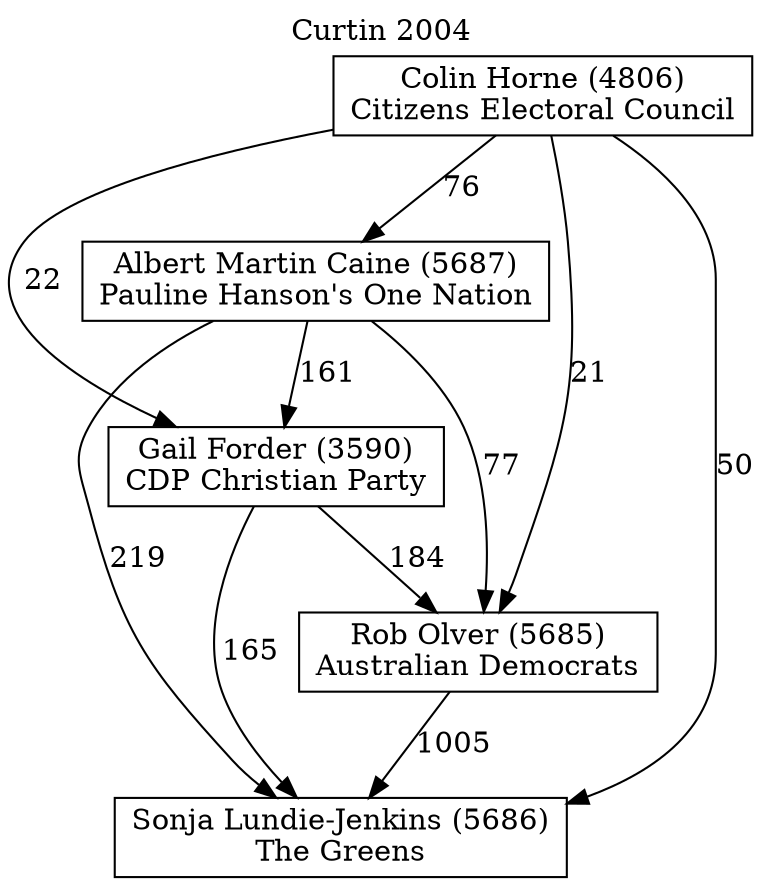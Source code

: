 // House preference flow
digraph "Sonja Lundie-Jenkins (5686)_Curtin_2004" {
	graph [label="Curtin 2004" labelloc=t mclimit=10]
	node [shape=box]
	"Sonja Lundie-Jenkins (5686)" [label="Sonja Lundie-Jenkins (5686)
The Greens"]
	"Rob Olver (5685)" [label="Rob Olver (5685)
Australian Democrats"]
	"Gail Forder (3590)" [label="Gail Forder (3590)
CDP Christian Party"]
	"Albert Martin Caine (5687)" [label="Albert Martin Caine (5687)
Pauline Hanson's One Nation"]
	"Colin Horne (4806)" [label="Colin Horne (4806)
Citizens Electoral Council"]
	"Sonja Lundie-Jenkins (5686)" [label="Sonja Lundie-Jenkins (5686)
The Greens"]
	"Gail Forder (3590)" [label="Gail Forder (3590)
CDP Christian Party"]
	"Albert Martin Caine (5687)" [label="Albert Martin Caine (5687)
Pauline Hanson's One Nation"]
	"Colin Horne (4806)" [label="Colin Horne (4806)
Citizens Electoral Council"]
	"Sonja Lundie-Jenkins (5686)" [label="Sonja Lundie-Jenkins (5686)
The Greens"]
	"Albert Martin Caine (5687)" [label="Albert Martin Caine (5687)
Pauline Hanson's One Nation"]
	"Colin Horne (4806)" [label="Colin Horne (4806)
Citizens Electoral Council"]
	"Sonja Lundie-Jenkins (5686)" [label="Sonja Lundie-Jenkins (5686)
The Greens"]
	"Colin Horne (4806)" [label="Colin Horne (4806)
Citizens Electoral Council"]
	"Colin Horne (4806)" [label="Colin Horne (4806)
Citizens Electoral Council"]
	"Albert Martin Caine (5687)" [label="Albert Martin Caine (5687)
Pauline Hanson's One Nation"]
	"Colin Horne (4806)" [label="Colin Horne (4806)
Citizens Electoral Council"]
	"Colin Horne (4806)" [label="Colin Horne (4806)
Citizens Electoral Council"]
	"Gail Forder (3590)" [label="Gail Forder (3590)
CDP Christian Party"]
	"Albert Martin Caine (5687)" [label="Albert Martin Caine (5687)
Pauline Hanson's One Nation"]
	"Colin Horne (4806)" [label="Colin Horne (4806)
Citizens Electoral Council"]
	"Gail Forder (3590)" [label="Gail Forder (3590)
CDP Christian Party"]
	"Colin Horne (4806)" [label="Colin Horne (4806)
Citizens Electoral Council"]
	"Colin Horne (4806)" [label="Colin Horne (4806)
Citizens Electoral Council"]
	"Albert Martin Caine (5687)" [label="Albert Martin Caine (5687)
Pauline Hanson's One Nation"]
	"Colin Horne (4806)" [label="Colin Horne (4806)
Citizens Electoral Council"]
	"Colin Horne (4806)" [label="Colin Horne (4806)
Citizens Electoral Council"]
	"Rob Olver (5685)" [label="Rob Olver (5685)
Australian Democrats"]
	"Gail Forder (3590)" [label="Gail Forder (3590)
CDP Christian Party"]
	"Albert Martin Caine (5687)" [label="Albert Martin Caine (5687)
Pauline Hanson's One Nation"]
	"Colin Horne (4806)" [label="Colin Horne (4806)
Citizens Electoral Council"]
	"Rob Olver (5685)" [label="Rob Olver (5685)
Australian Democrats"]
	"Albert Martin Caine (5687)" [label="Albert Martin Caine (5687)
Pauline Hanson's One Nation"]
	"Colin Horne (4806)" [label="Colin Horne (4806)
Citizens Electoral Council"]
	"Rob Olver (5685)" [label="Rob Olver (5685)
Australian Democrats"]
	"Colin Horne (4806)" [label="Colin Horne (4806)
Citizens Electoral Council"]
	"Colin Horne (4806)" [label="Colin Horne (4806)
Citizens Electoral Council"]
	"Albert Martin Caine (5687)" [label="Albert Martin Caine (5687)
Pauline Hanson's One Nation"]
	"Colin Horne (4806)" [label="Colin Horne (4806)
Citizens Electoral Council"]
	"Colin Horne (4806)" [label="Colin Horne (4806)
Citizens Electoral Council"]
	"Gail Forder (3590)" [label="Gail Forder (3590)
CDP Christian Party"]
	"Albert Martin Caine (5687)" [label="Albert Martin Caine (5687)
Pauline Hanson's One Nation"]
	"Colin Horne (4806)" [label="Colin Horne (4806)
Citizens Electoral Council"]
	"Gail Forder (3590)" [label="Gail Forder (3590)
CDP Christian Party"]
	"Colin Horne (4806)" [label="Colin Horne (4806)
Citizens Electoral Council"]
	"Colin Horne (4806)" [label="Colin Horne (4806)
Citizens Electoral Council"]
	"Albert Martin Caine (5687)" [label="Albert Martin Caine (5687)
Pauline Hanson's One Nation"]
	"Colin Horne (4806)" [label="Colin Horne (4806)
Citizens Electoral Council"]
	"Colin Horne (4806)" [label="Colin Horne (4806)
Citizens Electoral Council"]
	"Rob Olver (5685)" -> "Sonja Lundie-Jenkins (5686)" [label=1005]
	"Gail Forder (3590)" -> "Rob Olver (5685)" [label=184]
	"Albert Martin Caine (5687)" -> "Gail Forder (3590)" [label=161]
	"Colin Horne (4806)" -> "Albert Martin Caine (5687)" [label=76]
	"Gail Forder (3590)" -> "Sonja Lundie-Jenkins (5686)" [label=165]
	"Albert Martin Caine (5687)" -> "Sonja Lundie-Jenkins (5686)" [label=219]
	"Colin Horne (4806)" -> "Sonja Lundie-Jenkins (5686)" [label=50]
	"Colin Horne (4806)" -> "Gail Forder (3590)" [label=22]
	"Albert Martin Caine (5687)" -> "Rob Olver (5685)" [label=77]
	"Colin Horne (4806)" -> "Rob Olver (5685)" [label=21]
}
